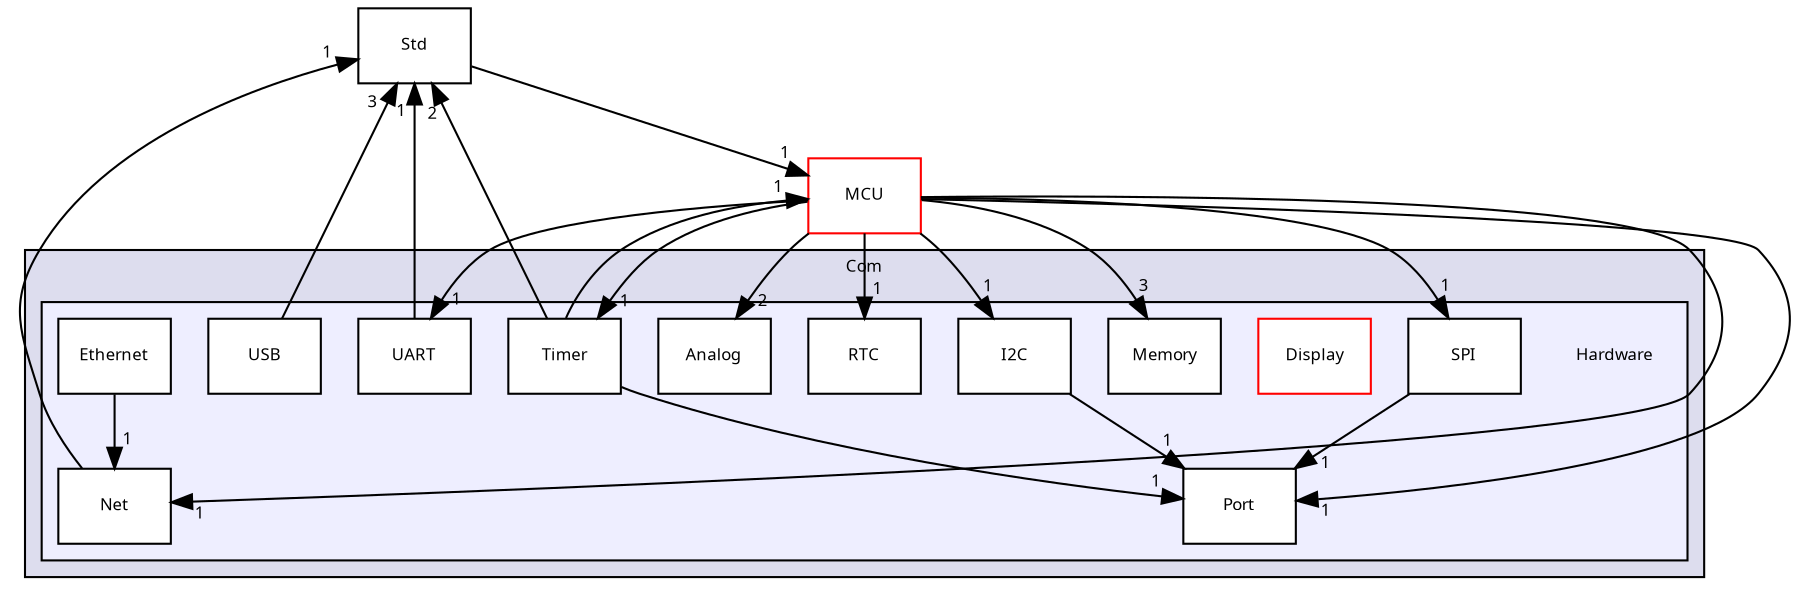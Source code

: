 digraph "Src/Com/Hardware" {
  compound=true
  node [ fontsize="8", fontname="Sans"];
  edge [ labelfontsize="8", labelfontname="Sans"];
  subgraph clusterdir_bd6076192d431881978bb9a63bffcd65 {
    graph [ bgcolor="#ddddee", pencolor="black", label="Com" fontname="Sans", fontsize="8", URL="dir_bd6076192d431881978bb9a63bffcd65.html"]
  subgraph clusterdir_29f4e3bfd8240ce7bca12dff6b06edb8 {
    graph [ bgcolor="#eeeeff", pencolor="black", label="" URL="dir_29f4e3bfd8240ce7bca12dff6b06edb8.html"];
    dir_29f4e3bfd8240ce7bca12dff6b06edb8 [shape=plaintext label="Hardware"];
    dir_1ba535e596a094ab3f6bfb005f4ed71d [shape=box label="Analog" color="black" fillcolor="white" style="filled" URL="dir_1ba535e596a094ab3f6bfb005f4ed71d.html"];
    dir_c4efa1a929874f5e34b259c3a1ad3957 [shape=box label="Display" color="red" fillcolor="white" style="filled" URL="dir_c4efa1a929874f5e34b259c3a1ad3957.html"];
    dir_eb1dc0ba7b88159286aa144a60bf5067 [shape=box label="Ethernet" color="black" fillcolor="white" style="filled" URL="dir_eb1dc0ba7b88159286aa144a60bf5067.html"];
    dir_b5cab330cb9dcc659c76822c352317ff [shape=box label="I2C" color="black" fillcolor="white" style="filled" URL="dir_b5cab330cb9dcc659c76822c352317ff.html"];
    dir_879dfe9fd8c345ba47de6fa82bc223e8 [shape=box label="Memory" color="black" fillcolor="white" style="filled" URL="dir_879dfe9fd8c345ba47de6fa82bc223e8.html"];
    dir_d7219b513f667d287b827e9ac7157b51 [shape=box label="Net" color="black" fillcolor="white" style="filled" URL="dir_d7219b513f667d287b827e9ac7157b51.html"];
    dir_3b60fb6b153bfa47677e14a5d7867dff [shape=box label="Port" color="black" fillcolor="white" style="filled" URL="dir_3b60fb6b153bfa47677e14a5d7867dff.html"];
    dir_c4589924e4385941f932d49f222515fe [shape=box label="RTC" color="black" fillcolor="white" style="filled" URL="dir_c4589924e4385941f932d49f222515fe.html"];
    dir_3eff33112d957db4e6ab891d66633342 [shape=box label="SPI" color="black" fillcolor="white" style="filled" URL="dir_3eff33112d957db4e6ab891d66633342.html"];
    dir_b416c7078b1e3adda8c6fcb275110ca1 [shape=box label="Timer" color="black" fillcolor="white" style="filled" URL="dir_b416c7078b1e3adda8c6fcb275110ca1.html"];
    dir_ac74685e6f5ff2d64859ef6a5c399695 [shape=box label="UART" color="black" fillcolor="white" style="filled" URL="dir_ac74685e6f5ff2d64859ef6a5c399695.html"];
    dir_aac5b348c7723de4061e04c4cb47463f [shape=box label="USB" color="black" fillcolor="white" style="filled" URL="dir_aac5b348c7723de4061e04c4cb47463f.html"];
  }
  }
  dir_9c07b6f6cc004f3a3b80dfa585542b38 [shape=box label="MCU" fillcolor="white" style="filled" color="red" URL="dir_9c07b6f6cc004f3a3b80dfa585542b38.html"];
  dir_c8ac64408d68c845cbd2b74da1aeacd9 [shape=box label="Std" URL="dir_c8ac64408d68c845cbd2b74da1aeacd9.html"];
  dir_d7219b513f667d287b827e9ac7157b51->dir_c8ac64408d68c845cbd2b74da1aeacd9 [headlabel="1", labeldistance=1.5 headhref="dir_000016_000021.html"];
  dir_ac74685e6f5ff2d64859ef6a5c399695->dir_c8ac64408d68c845cbd2b74da1aeacd9 [headlabel="1", labeldistance=1.5 headhref="dir_000022_000021.html"];
  dir_eb1dc0ba7b88159286aa144a60bf5067->dir_d7219b513f667d287b827e9ac7157b51 [headlabel="1", labeldistance=1.5 headhref="dir_000013_000016.html"];
  dir_b5cab330cb9dcc659c76822c352317ff->dir_3b60fb6b153bfa47677e14a5d7867dff [headlabel="1", labeldistance=1.5 headhref="dir_000014_000017.html"];
  dir_3eff33112d957db4e6ab891d66633342->dir_3b60fb6b153bfa47677e14a5d7867dff [headlabel="1", labeldistance=1.5 headhref="dir_000019_000017.html"];
  dir_9c07b6f6cc004f3a3b80dfa585542b38->dir_3b60fb6b153bfa47677e14a5d7867dff [headlabel="1", labeldistance=1.5 headhref="dir_000026_000017.html"];
  dir_9c07b6f6cc004f3a3b80dfa585542b38->dir_d7219b513f667d287b827e9ac7157b51 [headlabel="1", labeldistance=1.5 headhref="dir_000026_000016.html"];
  dir_9c07b6f6cc004f3a3b80dfa585542b38->dir_c4589924e4385941f932d49f222515fe [headlabel="1", labeldistance=1.5 headhref="dir_000026_000018.html"];
  dir_9c07b6f6cc004f3a3b80dfa585542b38->dir_ac74685e6f5ff2d64859ef6a5c399695 [headlabel="1", labeldistance=1.5 headhref="dir_000026_000022.html"];
  dir_9c07b6f6cc004f3a3b80dfa585542b38->dir_b5cab330cb9dcc659c76822c352317ff [headlabel="1", labeldistance=1.5 headhref="dir_000026_000014.html"];
  dir_9c07b6f6cc004f3a3b80dfa585542b38->dir_3eff33112d957db4e6ab891d66633342 [headlabel="1", labeldistance=1.5 headhref="dir_000026_000019.html"];
  dir_9c07b6f6cc004f3a3b80dfa585542b38->dir_879dfe9fd8c345ba47de6fa82bc223e8 [headlabel="3", labeldistance=1.5 headhref="dir_000026_000015.html"];
  dir_9c07b6f6cc004f3a3b80dfa585542b38->dir_b416c7078b1e3adda8c6fcb275110ca1 [headlabel="1", labeldistance=1.5 headhref="dir_000026_000020.html"];
  dir_9c07b6f6cc004f3a3b80dfa585542b38->dir_1ba535e596a094ab3f6bfb005f4ed71d [headlabel="2", labeldistance=1.5 headhref="dir_000026_000010.html"];
  dir_b416c7078b1e3adda8c6fcb275110ca1->dir_3b60fb6b153bfa47677e14a5d7867dff [headlabel="1", labeldistance=1.5 headhref="dir_000020_000017.html"];
  dir_b416c7078b1e3adda8c6fcb275110ca1->dir_9c07b6f6cc004f3a3b80dfa585542b38 [headlabel="1", labeldistance=1.5 headhref="dir_000020_000026.html"];
  dir_b416c7078b1e3adda8c6fcb275110ca1->dir_c8ac64408d68c845cbd2b74da1aeacd9 [headlabel="2", labeldistance=1.5 headhref="dir_000020_000021.html"];
  dir_c8ac64408d68c845cbd2b74da1aeacd9->dir_9c07b6f6cc004f3a3b80dfa585542b38 [headlabel="1", labeldistance=1.5 headhref="dir_000021_000026.html"];
  dir_aac5b348c7723de4061e04c4cb47463f->dir_c8ac64408d68c845cbd2b74da1aeacd9 [headlabel="3", labeldistance=1.5 headhref="dir_000023_000021.html"];
}
